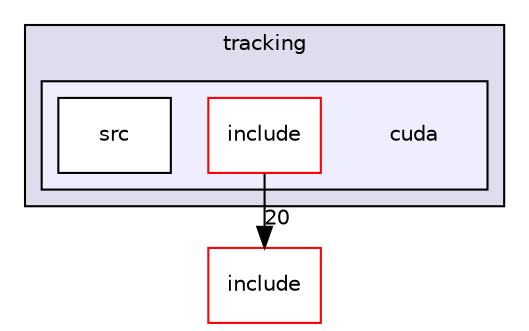 digraph "/home/travis/build/AliceO2Group/AliceO2/Detectors/ITSMFT/ITS/tracking/cuda" {
  bgcolor=transparent;
  compound=true
  node [ fontsize="10", fontname="Helvetica"];
  edge [ labelfontsize="10", labelfontname="Helvetica"];
  subgraph clusterdir_beaad5fa58c175f2fa05fab7e2ac7ba4 {
    graph [ bgcolor="#ddddee", pencolor="black", label="tracking" fontname="Helvetica", fontsize="10", URL="dir_beaad5fa58c175f2fa05fab7e2ac7ba4.html"]
  subgraph clusterdir_137c8287a1d8b04d8ba0df0480706c08 {
    graph [ bgcolor="#eeeeff", pencolor="black", label="" URL="dir_137c8287a1d8b04d8ba0df0480706c08.html"];
    dir_137c8287a1d8b04d8ba0df0480706c08 [shape=plaintext label="cuda"];
    dir_bccd31a20802342bc472d5c92186a3f8 [shape=box label="include" color="red" fillcolor="white" style="filled" URL="dir_bccd31a20802342bc472d5c92186a3f8.html"];
    dir_44b0d77a52b8ab4bf9cd45144e31d570 [shape=box label="src" color="black" fillcolor="white" style="filled" URL="dir_44b0d77a52b8ab4bf9cd45144e31d570.html"];
  }
  }
  dir_6ff49626c189e19df9a205eb87521670 [shape=box label="include" color="red" URL="dir_6ff49626c189e19df9a205eb87521670.html"];
  dir_bccd31a20802342bc472d5c92186a3f8->dir_6ff49626c189e19df9a205eb87521670 [headlabel="20", labeldistance=1.5 headhref="dir_000033_000080.html"];
}
